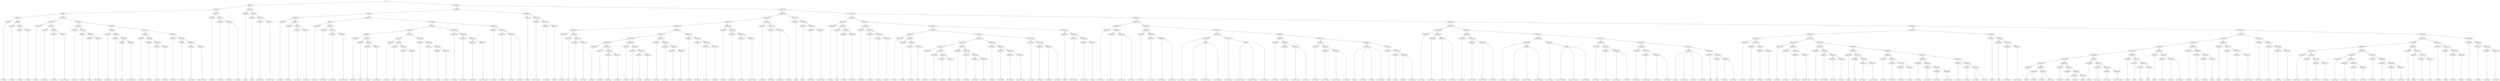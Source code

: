 digraph sample{
"S" -> "C85289_1";
"C85289_1" -> "C85289_2";
"C85289_2" -> "C85289_3";
"C85289_3" -> "C85289_4";
"C85289_4" -> "C85289_5";
"C85289_5" -> "[C  E  G]_1";
"C85289_4" -> "C85289_6";
"C85289_6" -> "C85289_7";
"C85289_7" -> "[C  E  G]_2";
"C85289_6" -> "C85289_8";
"C85289_8" -> "C85289_9";
"C85289_9" -> "[C  E  G]_3";
"C85289_8" -> "C85289_10";
"C85289_10" -> "[C  E  G]_4";
"C85289_3" -> "C85289_11";
"C85289_11" -> "C85289_12";
"C85289_12" -> "C85289_13";
"C85289_13" -> "[F  G  B]_1";
"C85289_12" -> "C85289_14";
"C85289_14" -> "C85289_15";
"C85289_15" -> "[F  G  A  B]_1";
"C85289_14" -> "C85289_16";
"C85289_16" -> "C85289_17";
"C85289_17" -> "[D  F  G  B]_1";
"C85289_16" -> "C85289_18";
"C85289_18" -> "[Cis  D  F  G  B]_1";
"C85289_11" -> "C85289_19";
"C85289_19" -> "C85289_20";
"C85289_20" -> "C85289_21";
"C85289_21" -> "[D  F  A]_1";
"C85289_20" -> "C85289_22";
"C85289_22" -> "C85289_23";
"C85289_23" -> "[C  E  A]_1";
"C85289_22" -> "C85289_24";
"C85289_24" -> "C85289_25";
"C85289_25" -> "[C  E]_1";
"C85289_24" -> "C85289_26";
"C85289_26" -> "[D  E  Gis  B]_1";
"C85289_19" -> "C85289_27";
"C85289_27" -> "C85289_28";
"C85289_28" -> "C85289_29";
"C85289_29" -> "[D  E  Gis]_1";
"C85289_28" -> "C85289_30";
"C85289_30" -> "C85289_31";
"C85289_31" -> "[C  A]_1";
"C85289_30" -> "C85289_32";
"C85289_32" -> "C85289_33";
"C85289_33" -> "[C  A]_2";
"C85289_32" -> "C85289_34";
"C85289_34" -> "[C  D  E  Gis  B]_1";
"C85289_27" -> "C85289_35";
"C85289_35" -> "C85289_36";
"C85289_36" -> "C85289_37";
"C85289_37" -> "[C  E  G]_5";
"C85289_36" -> "C85289_38";
"C85289_38" -> "C85289_39";
"C85289_39" -> "[C  E  G]_6";
"C85289_38" -> "C85289_40";
"C85289_40" -> "C85289_41";
"C85289_41" -> "[C  E  G]_7";
"C85289_40" -> "C85289_42";
"C85289_42" -> "[C  E  G]_8";
"C85289_35" -> "C85289_43";
"C85289_43" -> "C85289_44";
"C85289_44" -> "[F  G  B]_2";
"C85289_43" -> "C85289_45";
"C85289_45" -> "C85289_46";
"C85289_46" -> "[F  G  A  B]_2";
"C85289_45" -> "C85289_47";
"C85289_47" -> "C85289_48";
"C85289_48" -> "[D  F  G  B]_2";
"C85289_47" -> "C85289_49";
"C85289_49" -> "[Cis  D  F  G  B]_2";
"C85289_2" -> "C85289_50";
"C85289_50" -> "C85289_51";
"C85289_51" -> "[C  E  G]_9";
"C85289_50" -> "C85289_52";
"C85289_52" -> "C85289_53";
"C85289_53" -> "[C  F  Gis]_1";
"C85289_52" -> "C85289_54";
"C85289_54" -> "[C  G  Ais]_1";
"C85289_54" -> "[C  Fis  A]_1";
"C85289_1" -> "C85289_55";
"C85289_55" -> "C85289_56";
"C85289_56" -> "[rest]_1";
"C85289_55" -> "C85289_57";
"C85289_57" -> "C85289_58";
"C85289_58" -> "[C  E]_2";
"C85289_57" -> "C85289_59";
"C85289_59" -> "C85289_60";
"C85289_60" -> "[D  F  G  B]_3";
"C85289_59" -> "C85289_61";
"C85289_61" -> "[D  E  F  G  B]_1";
"S" -> "C85289_62";
"C85289_62" -> "C85289_63";
"C85289_63" -> "C85289_64";
"C85289_64" -> "C85289_65";
"C85289_65" -> "C85289_66";
"C85289_66" -> "[C  E  G]_10";
"C85289_65" -> "C85289_67";
"C85289_67" -> "C85289_68";
"C85289_68" -> "[C  E  G]_11";
"C85289_67" -> "C85289_69";
"C85289_69" -> "C85289_70";
"C85289_70" -> "[C  E  G]_12";
"C85289_69" -> "C85289_71";
"C85289_71" -> "[C  E  G]_13";
"C85289_64" -> "C85289_72";
"C85289_72" -> "C85289_73";
"C85289_73" -> "C85289_74";
"C85289_74" -> "[F  G  B]_3";
"C85289_73" -> "C85289_75";
"C85289_75" -> "C85289_76";
"C85289_76" -> "[F  G  A  B]_3";
"C85289_75" -> "C85289_77";
"C85289_77" -> "C85289_78";
"C85289_78" -> "[D  F  G  B]_4";
"C85289_77" -> "C85289_79";
"C85289_79" -> "[Cis  D  F  G  B]_3";
"C85289_72" -> "C85289_80";
"C85289_80" -> "C85289_81";
"C85289_81" -> "C85289_82";
"C85289_82" -> "C85289_83";
"C85289_83" -> "C85289_84";
"C85289_84" -> "[D  F  A]_2";
"C85289_83" -> "C85289_85";
"C85289_85" -> "C85289_86";
"C85289_86" -> "[C  E]_3";
"C85289_85" -> "C85289_87";
"C85289_87" -> "C85289_88";
"C85289_88" -> "[C  E  A]_2";
"C85289_87" -> "C85289_89";
"C85289_89" -> "[D  E  Gis  B]_2";
"C85289_82" -> "C85289_90";
"C85289_90" -> "C85289_91";
"C85289_91" -> "C85289_92";
"C85289_92" -> "[D  E  Gis]_2";
"C85289_91" -> "C85289_93";
"C85289_93" -> "C85289_94";
"C85289_94" -> "[C  A]_3";
"C85289_93" -> "C85289_95";
"C85289_95" -> "C85289_96";
"C85289_96" -> "[C  D  E  Gis  B]_2";
"C85289_95" -> "C85289_97";
"C85289_97" -> "[C  A]_4";
"C85289_90" -> "C85289_98";
"C85289_98" -> "C85289_99";
"C85289_99" -> "[C  E  G]_14";
"C85289_98" -> "C85289_100";
"C85289_100" -> "C85289_101";
"C85289_101" -> "[C  E  G]_15";
"C85289_100" -> "C85289_102";
"C85289_102" -> "C85289_103";
"C85289_103" -> "[C  E  G]_16";
"C85289_102" -> "C85289_104";
"C85289_104" -> "[C  E  G]_17";
"C85289_81" -> "C85289_105";
"C85289_105" -> "C85289_106";
"C85289_106" -> "[F  G  B]_4";
"C85289_105" -> "C85289_107";
"C85289_107" -> "C85289_108";
"C85289_108" -> "[F  G  A  B]_4";
"C85289_107" -> "C85289_109";
"C85289_109" -> "C85289_110";
"C85289_110" -> "[D  F  G  B]_5";
"C85289_109" -> "C85289_111";
"C85289_111" -> "[Cis  D  F  G  B]_4";
"C85289_80" -> "C85289_112";
"C85289_112" -> "C85289_113";
"C85289_113" -> "[C  E  G]_18";
"C85289_112" -> "C85289_114";
"C85289_114" -> "C85289_115";
"C85289_115" -> "[C  F  Gis]_2";
"C85289_114" -> "C85289_116";
"C85289_116" -> "[C  G  Ais]_2";
"C85289_116" -> "[C  Fis  A]_2";
"C85289_63" -> "C85289_117";
"C85289_117" -> "C85289_118";
"C85289_118" -> "[rest]_2";
"C85289_117" -> "C85289_119";
"C85289_119" -> "C85289_120";
"C85289_120" -> "[D  E  F  G  B]_2";
"C85289_119" -> "C85289_121";
"C85289_121" -> "C85289_122";
"C85289_122" -> "[D  F  G  B]_6";
"C85289_121" -> "C85289_123";
"C85289_123" -> "[C  E]_4";
"C85289_62" -> "C85289_124";
"C85289_124" -> "C85289_125";
"C85289_125" -> "C85289_126";
"C85289_126" -> "C85289_127";
"C85289_127" -> "C85289_128";
"C85289_128" -> "C85289_129";
"C85289_129" -> "C85289_130";
"C85289_130" -> "[D  G  B]_1";
"C85289_129" -> "C85289_131";
"C85289_131" -> "C85289_132";
"C85289_132" -> "[G]_1";
"C85289_131" -> "C85289_133";
"C85289_133" -> "C85289_134";
"C85289_134" -> "[C  G  B]_1";
"C85289_133" -> "C85289_135";
"C85289_135" -> "[D  E  Fis]_1";
"C85289_128" -> "C85289_136";
"C85289_136" -> "C85289_137";
"C85289_137" -> "C85289_138";
"C85289_138" -> "C85289_139";
"C85289_139" -> "C85289_140";
"C85289_140" -> "[D  G  B]_2";
"C85289_139" -> "C85289_141";
"C85289_141" -> "C85289_142";
"C85289_142" -> "[D  G  B]_3";
"C85289_141" -> "C85289_143";
"C85289_143" -> "C85289_144";
"C85289_144" -> "[C  Dis  G]_1";
"C85289_143" -> "C85289_145";
"C85289_145" -> "[C  Dis  G]_2";
"C85289_138" -> "C85289_146";
"C85289_146" -> "C85289_147";
"C85289_147" -> "[F  G  B]_5";
"C85289_146" -> "C85289_148";
"C85289_148" -> "C85289_149";
"C85289_149" -> "[G]_2";
"C85289_148" -> "C85289_150";
"C85289_150" -> "C85289_151";
"C85289_151" -> "[C  G  B]_2";
"C85289_150" -> "C85289_152";
"C85289_152" -> "[D  E  Fis]_2";
"C85289_137" -> "C85289_153";
"C85289_153" -> "C85289_154";
"C85289_154" -> "[C  Dis  G]_3";
"C85289_153" -> "C85289_155";
"C85289_155" -> "C85289_156";
"C85289_156" -> "[C  Dis  G]_4";
"C85289_155" -> "C85289_157";
"C85289_157" -> "C85289_158";
"C85289_158" -> "[G  B]_1";
"C85289_157" -> "C85289_159";
"C85289_159" -> "[D  G  B]_4";
"C85289_136" -> "C85289_160";
"C85289_160" -> "C85289_161";
"C85289_161" -> "[C  E  G]_19";
"C85289_160" -> "C85289_162";
"C85289_162" -> "C85289_163";
"C85289_163" -> "[C  E  G]_20";
"C85289_162" -> "C85289_164";
"C85289_164" -> "C85289_165";
"C85289_165" -> "[C  E  G]_21";
"C85289_164" -> "C85289_166";
"C85289_166" -> "[C  E  G]_22";
"C85289_127" -> "C85289_167";
"C85289_167" -> "C85289_168";
"C85289_168" -> "[F  G  B]_6";
"C85289_167" -> "C85289_169";
"C85289_169" -> "C85289_170";
"C85289_170" -> "[F  G  A  B]_5";
"C85289_169" -> "C85289_171";
"C85289_171" -> "C85289_172";
"C85289_172" -> "[D  F  G  B]_7";
"C85289_171" -> "C85289_173";
"C85289_173" -> "[Cis  D  F  G  B]_5";
"C85289_126" -> "C85289_174";
"C85289_174" -> "C85289_175";
"C85289_175" -> "[C  E  G]_23";
"C85289_174" -> "C85289_176";
"C85289_176" -> "C85289_177";
"C85289_177" -> "[C  F  Gis]_3";
"C85289_176" -> "C85289_178";
"C85289_178" -> "[C  G  Ais]_3";
"C85289_178" -> "[C  Fis  A]_3";
"C85289_125" -> "C85289_179";
"C85289_179" -> "C85289_180";
"C85289_180" -> "[rest]_3";
"C85289_179" -> "C85289_181";
"C85289_181" -> "C85289_182";
"C85289_182" -> "[C  E]_5";
"C85289_181" -> "C85289_183";
"C85289_183" -> "C85289_184";
"C85289_184" -> "[D  F  G  B]_8";
"C85289_183" -> "C85289_185";
"C85289_185" -> "[D  E  F  G  B]_3";
"C85289_124" -> "C85289_186";
"C85289_186" -> "C85289_187";
"C85289_187" -> "C85289_188";
"C85289_188" -> "C85289_189";
"C85289_189" -> "[D  G  B]_5";
"C85289_188" -> "C85289_190";
"C85289_190" -> "C85289_191";
"C85289_191" -> "[G]_3";
"C85289_190" -> "C85289_192";
"C85289_192" -> "C85289_193";
"C85289_193" -> "[C  G  B]_3";
"C85289_192" -> "C85289_194";
"C85289_194" -> "[D  E  Fis]_3";
"C85289_187" -> "C85289_195";
"C85289_195" -> "C85289_196";
"C85289_196" -> "C85289_197";
"C85289_197" -> "[C  Dis  G]_5";
"C85289_196" -> "C85289_198";
"C85289_198" -> "C85289_199";
"C85289_199" -> "[C  Dis  G]_6";
"C85289_198" -> "C85289_200";
"C85289_200" -> "C85289_201";
"C85289_201" -> "[D  G  B]_6";
"C85289_200" -> "C85289_202";
"C85289_202" -> "[D  G  B]_7";
"C85289_195" -> "C85289_203";
"C85289_203" -> "C85289_204";
"C85289_204" -> "C85289_205";
"C85289_205" -> "C85289_206";
"C85289_206" -> "[F  G  B]_7";
"C85289_205" -> "C85289_207";
"C85289_207" -> "C85289_208";
"C85289_208" -> "[C  G  B]_4";
"C85289_207" -> "C85289_209";
"C85289_209" -> "C85289_210";
"C85289_210" -> "[D  E  Fis]_4";
"C85289_209" -> "C85289_211";
"C85289_211" -> "[G]_4";
"C85289_204" -> "C85289_212";
"C85289_212" -> "C85289_213";
"C85289_213" -> "C85289_214";
"C85289_214" -> "C85289_215";
"C85289_215" -> "C85289_216";
"C85289_216" -> "[C  Dis  G]_7";
"C85289_215" -> "C85289_217";
"C85289_217" -> "C85289_218";
"C85289_218" -> "[C  Dis  G]_8";
"C85289_217" -> "C85289_219";
"C85289_219" -> "C85289_220";
"C85289_220" -> "[D  G  B]_8";
"C85289_219" -> "C85289_221";
"C85289_221" -> "[G  B]_2";
"C85289_214" -> "C85289_222";
"C85289_222" -> "C85289_223";
"C85289_223" -> "[C  E  G]_24";
"C85289_222" -> "C85289_224";
"C85289_224" -> "C85289_225";
"C85289_225" -> "[C  E  G]_25";
"C85289_224" -> "C85289_226";
"C85289_226" -> "C85289_227";
"C85289_227" -> "[C  E  G]_26";
"C85289_226" -> "C85289_228";
"C85289_228" -> "[C  E  G]_27";
"C85289_213" -> "C85289_229";
"C85289_229" -> "C85289_230";
"C85289_230" -> "[F  G  B]_8";
"C85289_229" -> "C85289_231";
"C85289_231" -> "C85289_232";
"C85289_232" -> "[F  G  A  B]_6";
"C85289_231" -> "C85289_233";
"C85289_233" -> "C85289_234";
"C85289_234" -> "[D  F  G  B]_9";
"C85289_233" -> "C85289_235";
"C85289_235" -> "[Cis  D  F  G  B]_6";
"C85289_212" -> "C85289_236";
"C85289_236" -> "C85289_237";
"C85289_237" -> "[C  E  G]_28";
"C85289_236" -> "C85289_238";
"C85289_238" -> "C85289_239";
"C85289_239" -> "[C  F  Gis]_4";
"C85289_238" -> "C85289_240";
"C85289_240" -> "[C  G  Ais]_4";
"C85289_240" -> "[C  Fis  A]_4";
"C85289_203" -> "C85289_241";
"C85289_241" -> "C85289_242";
"C85289_242" -> "[rest]_4";
"C85289_241" -> "C85289_243";
"C85289_243" -> "C85289_244";
"C85289_244" -> "[D  E  F  G  B]_4";
"C85289_243" -> "C85289_245";
"C85289_245" -> "C85289_246";
"C85289_246" -> "[D  F  G  B]_10";
"C85289_245" -> "C85289_247";
"C85289_247" -> "[C  E]_6";
"C85289_186" -> "C85289_248";
"C85289_248" -> "C85289_249";
"C85289_249" -> "C85289_250";
"C85289_250" -> "C85289_251";
"C85289_251" -> "[C  F  G  A]_1";
"C85289_250" -> "C85289_252";
"C85289_252" -> "C85289_253";
"C85289_253" -> "[C  D  F  A  B]_1";
"C85289_252" -> "C85289_254";
"C85289_254" -> "[C  D  E  F  A]_1";
"C85289_254" -> "[C  D  F  A]_1";
"C85289_249" -> "C85289_255";
"C85289_255" -> "C85289_256";
"C85289_256" -> "C85289_257";
"C85289_257" -> "[C  F  G  A]_2";
"C85289_256" -> "C85289_258";
"C85289_258" -> "C85289_259";
"C85289_259" -> "[C  D  F  A  B]_2";
"C85289_258" -> "C85289_260";
"C85289_260" -> "[C  D  E  F  A]_2";
"C85289_260" -> "[C  D  F  A]_2";
"C85289_255" -> "C85289_261";
"C85289_261" -> "C85289_262";
"C85289_262" -> "C85289_263";
"C85289_263" -> "[C  E  G  Ais]_1";
"C85289_263" -> "C8868_1";
"C8868_1" -> "[C  Cis  D  E  Ais]_1";
"C8868_1" -> "[C  Dis  E  F  Ais]_1";
"C8868_1" -> "[C  E  Fis  Ais]_1";
"C85289_262" -> "C85289_264";
"C85289_264" -> "[C  E  G  Ais]_2";
"C85289_264" -> "C8868_2";
"C8868_2" -> "[C  Cis  D  E  Ais]_2";
"C8868_2" -> "[C  Dis  E  F  Ais]_2";
"C8868_2" -> "[C  E  Fis  Ais]_2";
"C85289_261" -> "C85289_265";
"C85289_265" -> "C85289_266";
"C85289_266" -> "C85289_267";
"C85289_267" -> "[C  F  G  A]_3";
"C85289_266" -> "C85289_268";
"C85289_268" -> "C85289_269";
"C85289_269" -> "[C  D  F  A  B]_3";
"C85289_268" -> "C85289_270";
"C85289_270" -> "[C  D  E  F  A]_3";
"C85289_270" -> "[C  D  F  A]_3";
"C85289_265" -> "C85289_271";
"C85289_271" -> "C85289_272";
"C85289_272" -> "C85289_273";
"C85289_273" -> "[C  F  G  A]_4";
"C85289_272" -> "C85289_274";
"C85289_274" -> "C85289_275";
"C85289_275" -> "[C  D  F  A  B]_4";
"C85289_274" -> "C85289_276";
"C85289_276" -> "[C  D  E  F  A]_4";
"C85289_276" -> "[C  D  F  A]_4";
"C85289_271" -> "C85289_277";
"C85289_277" -> "C85289_278";
"C85289_278" -> "[C  Ais]_1";
"C85289_278" -> "[C  F  G  A]_5";
"C85289_278" -> "[C  D  E]_1";
"C85289_278" -> "[C  G  A  Ais]_1";
"C85289_277" -> "C85289_279";
"C85289_279" -> "C85289_280";
"C85289_280" -> "[rest]_5";
"C85289_279" -> "C85289_281";
"C85289_281" -> "C85289_282";
"C85289_282" -> "[F  A]_1";
"C85289_281" -> "C85289_283";
"C85289_283" -> "[F  A  Ais]_1";
"C85289_283" -> "[C  D  E  A]_1";
"C85289_248" -> "C85289_284";
"C85289_284" -> "C85289_285";
"C85289_285" -> "C85289_286";
"C85289_286" -> "C85289_287";
"C85289_287" -> "[C  F  G  A]_6";
"C85289_286" -> "C85289_288";
"C85289_288" -> "C85289_289";
"C85289_289" -> "[C  D  F  A  B]_5";
"C85289_288" -> "C85289_290";
"C85289_290" -> "[C  D  E  F  A]_5";
"C85289_290" -> "[C  D  F  A]_5";
"C85289_285" -> "C85289_291";
"C85289_291" -> "C85289_292";
"C85289_292" -> "C85289_293";
"C85289_293" -> "[C  F  G  A]_7";
"C85289_292" -> "C85289_294";
"C85289_294" -> "C85289_295";
"C85289_295" -> "[C  D  F  A  B]_6";
"C85289_294" -> "C85289_296";
"C85289_296" -> "[C  D  E  F  A]_6";
"C85289_296" -> "[C  D  F  A]_6";
"C85289_291" -> "C85289_297";
"C85289_297" -> "C85289_298";
"C85289_298" -> "C85289_299";
"C85289_299" -> "[C  E  G  Ais]_3";
"C85289_299" -> "C8868_3";
"C8868_3" -> "[C  Cis  D  E  Ais]_3";
"C8868_3" -> "[C  Dis  E  F  Ais]_3";
"C8868_3" -> "[C  E  Fis  Ais]_3";
"C85289_298" -> "C85289_300";
"C85289_300" -> "[C  E  G  Ais]_4";
"C85289_300" -> "C8868_4";
"C8868_4" -> "[C  Cis  D  E  Ais]_4";
"C8868_4" -> "[C  Dis  E  F  Ais]_4";
"C8868_4" -> "[C  E  Fis  Ais]_4";
"C85289_297" -> "C85289_301";
"C85289_301" -> "C85289_302";
"C85289_302" -> "C85289_303";
"C85289_303" -> "[C  F  G  A]_8";
"C85289_302" -> "C85289_304";
"C85289_304" -> "C85289_305";
"C85289_305" -> "[C  D  F  A  B]_7";
"C85289_304" -> "C85289_306";
"C85289_306" -> "[C  D  E  F  A]_7";
"C85289_306" -> "[C  D  F  A]_7";
"C85289_301" -> "C85289_307";
"C85289_307" -> "C85289_308";
"C85289_308" -> "C85289_309";
"C85289_309" -> "[C  F  G  A]_9";
"C85289_308" -> "C85289_310";
"C85289_310" -> "C85289_311";
"C85289_311" -> "[C  D  F  A  B]_8";
"C85289_310" -> "C85289_312";
"C85289_312" -> "[C  D  E  F  A]_8";
"C85289_312" -> "[C  D  F  A]_8";
"C85289_307" -> "C85289_313";
"C85289_313" -> "C85289_314";
"C85289_314" -> "[C  Ais]_2";
"C85289_314" -> "[C  F  G  A]_10";
"C85289_314" -> "[C  D  E]_2";
"C85289_314" -> "[C  G  A  Ais]_2";
"C85289_313" -> "C85289_315";
"C85289_315" -> "C85289_316";
"C85289_316" -> "[rest]_6";
"C85289_315" -> "C85289_317";
"C85289_317" -> "C85289_318";
"C85289_318" -> "[F  A]_2";
"C85289_317" -> "C85289_319";
"C85289_319" -> "[F  A  Ais]_2";
"C85289_319" -> "[C  D  E  A]_2";
"C85289_284" -> "C85289_320";
"C85289_320" -> "C85289_321";
"C85289_321" -> "C85289_322";
"C85289_322" -> "C85289_323";
"C85289_323" -> "C85289_324";
"C85289_324" -> "[C  E  G]_29";
"C85289_323" -> "C85289_325";
"C85289_325" -> "C85289_326";
"C85289_326" -> "[C  E  G]_30";
"C85289_325" -> "C85289_327";
"C85289_327" -> "C85289_328";
"C85289_328" -> "[C  E  G]_31";
"C85289_327" -> "C85289_329";
"C85289_329" -> "[C  E  G]_32";
"C85289_322" -> "C85289_330";
"C85289_330" -> "C85289_331";
"C85289_331" -> "C85289_332";
"C85289_332" -> "[F  G  B]_9";
"C85289_331" -> "C85289_333";
"C85289_333" -> "C85289_334";
"C85289_334" -> "[F  G  A  B]_7";
"C85289_333" -> "C85289_335";
"C85289_335" -> "C85289_336";
"C85289_336" -> "[D  F  G  B]_11";
"C85289_335" -> "C85289_337";
"C85289_337" -> "[Cis  D  F  G  B]_7";
"C85289_330" -> "C85289_338";
"C85289_338" -> "C85289_339";
"C85289_339" -> "C85289_340";
"C85289_340" -> "[C  E]_7";
"C85289_339" -> "C85289_341";
"C85289_341" -> "C85289_342";
"C85289_342" -> "[D  E  Gis  B]_3";
"C85289_341" -> "C85289_343";
"C85289_343" -> "C85289_344";
"C85289_344" -> "[D  F  A]_3";
"C85289_343" -> "C85289_345";
"C85289_345" -> "[C  E  A]_3";
"C85289_338" -> "C85289_346";
"C85289_346" -> "C85289_347";
"C85289_347" -> "C85289_348";
"C85289_348" -> "[C  A]_5";
"C85289_347" -> "C85289_349";
"C85289_349" -> "C85289_350";
"C85289_350" -> "[C  A]_6";
"C85289_349" -> "C85289_351";
"C85289_351" -> "C85289_352";
"C85289_352" -> "[D  E  Gis]_3";
"C85289_351" -> "C85289_353";
"C85289_353" -> "[C  D  E  Gis  B]_3";
"C85289_346" -> "C85289_354";
"C85289_354" -> "C85289_355";
"C85289_355" -> "C85289_356";
"C85289_356" -> "[C  E  G]_33";
"C85289_355" -> "C85289_357";
"C85289_357" -> "C85289_358";
"C85289_358" -> "[C  E  G]_34";
"C85289_357" -> "C85289_359";
"C85289_359" -> "C85289_360";
"C85289_360" -> "[C  E  G]_35";
"C85289_359" -> "C85289_361";
"C85289_361" -> "[C  E  G]_36";
"C85289_354" -> "C85289_362";
"C85289_362" -> "C85289_363";
"C85289_363" -> "C85289_364";
"C85289_364" -> "[F  G  B]_10";
"C85289_363" -> "C85289_365";
"C85289_365" -> "C85289_366";
"C85289_366" -> "[F  G  A  B]_8";
"C85289_365" -> "C85289_367";
"C85289_367" -> "C85289_368";
"C85289_368" -> "[D  F  G  B]_12";
"C85289_367" -> "C85289_369";
"C85289_369" -> "[Cis  D  F  G  B]_8";
"C85289_362" -> "C85289_370";
"C85289_370" -> "C85289_371";
"C85289_371" -> "[C  E  G]_37";
"C85289_370" -> "C85289_372";
"C85289_372" -> "C85289_373";
"C85289_373" -> "[C  F  Gis]_5";
"C85289_372" -> "C85289_374";
"C85289_374" -> "[C  G  Ais]_5";
"C85289_374" -> "[C  Fis  A]_5";
"C85289_321" -> "C85289_375";
"C85289_375" -> "C85289_376";
"C85289_376" -> "[rest]_7";
"C85289_375" -> "C85289_377";
"C85289_377" -> "C85289_378";
"C85289_378" -> "[C  E]_8";
"C85289_377" -> "C85289_379";
"C85289_379" -> "C85289_380";
"C85289_380" -> "[D  F  G  B]_13";
"C85289_379" -> "C85289_381";
"C85289_381" -> "[D  E  F  G  B]_5";
"C85289_320" -> "C85289_382";
"C85289_382" -> "C85289_383";
"C85289_383" -> "C85289_384";
"C85289_384" -> "C85289_385";
"C85289_385" -> "C85289_386";
"C85289_386" -> "C85289_387";
"C85289_387" -> "C85289_388";
"C85289_388" -> "C85289_389";
"C85289_389" -> "C85289_390";
"C85289_390" -> "C85289_391";
"C85289_391" -> "[G  B]_3";
"C85289_390" -> "C85289_392";
"C85289_392" -> "C85289_393";
"C85289_393" -> "[D  G  B]_9";
"C85289_392" -> "C85289_394";
"C85289_394" -> "[C  G  A]_1";
"C85289_394" -> "[Cis  G  Ais]_1";
"C85289_389" -> "C85289_395";
"C85289_395" -> "C85289_396";
"C85289_396" -> "[C  E  G]_38";
"C85289_395" -> "C85289_397";
"C85289_397" -> "C85289_398";
"C85289_398" -> "[C  E]_9";
"C85289_397" -> "C85289_399";
"C85289_399" -> "C85289_400";
"C85289_400" -> "[C  E  G]_39";
"C85289_399" -> "C85289_401";
"C85289_401" -> "[E  G]_1";
"C85289_388" -> "C85289_402";
"C85289_402" -> "C85289_403";
"C85289_403" -> "[G  B]_4";
"C85289_402" -> "C85289_404";
"C85289_404" -> "C85289_405";
"C85289_405" -> "[E  F  G  B]_1";
"C85289_404" -> "C85289_406";
"C85289_406" -> "C85289_407";
"C85289_407" -> "[D  F  G  B]_14";
"C85289_406" -> "C85289_408";
"C85289_408" -> "[Cis  D  F  G  B]_9";
"C85289_387" -> "C85289_409";
"C85289_409" -> "C85289_410";
"C85289_410" -> "[C  E]_10";
"C85289_409" -> "C85289_411";
"C85289_411" -> "C85289_412";
"C85289_412" -> "[E  B]_1";
"C85289_411" -> "C85289_413";
"C85289_413" -> "C85289_414";
"C85289_414" -> "[A  B]_1";
"C85289_413" -> "C85289_415";
"C85289_415" -> "[C  D]_1";
"C85289_386" -> "C85289_416";
"C85289_416" -> "C85289_417";
"C85289_417" -> "[G  B]_5";
"C85289_416" -> "C85289_418";
"C85289_418" -> "C85289_419";
"C85289_419" -> "[D  G  B]_10";
"C85289_418" -> "C85289_420";
"C85289_420" -> "[C  G  A]_2";
"C85289_420" -> "[Cis  G  Ais]_2";
"C85289_385" -> "C85289_421";
"C85289_421" -> "C85289_422";
"C85289_422" -> "[C  E  G]_40";
"C85289_421" -> "C85289_423";
"C85289_423" -> "C85289_424";
"C85289_424" -> "[C  E]_11";
"C85289_423" -> "C85289_425";
"C85289_425" -> "C85289_426";
"C85289_426" -> "[C  E  G]_41";
"C85289_425" -> "C85289_427";
"C85289_427" -> "[E  G]_2";
"C85289_384" -> "C85289_428";
"C85289_428" -> "C85289_429";
"C85289_429" -> "[G  B]_6";
"C85289_428" -> "C85289_430";
"C85289_430" -> "C85289_431";
"C85289_431" -> "[E  F  G  B]_2";
"C85289_430" -> "C85289_432";
"C85289_432" -> "C85289_433";
"C85289_433" -> "[D  F  G  B]_15";
"C85289_432" -> "C85289_434";
"C85289_434" -> "[Cis  D  F  G  B]_10";
"C85289_383" -> "C85289_435";
"C85289_435" -> "C85289_436";
"C85289_436" -> "[D  E  F  G]_1";
"C85289_435" -> "C85289_437";
"C85289_437" -> "C85289_438";
"C85289_438" -> "[C  G  A  B]_1";
"C85289_437" -> "C85289_439";
"C85289_439" -> "C85289_440";
"C85289_440" -> "[C  D  E  F]_1";
"C85289_439" -> "C85289_441";
"C85289_441" -> "[C  G  A  B]_2";
"C85289_382" -> "C85289_442";
"C85289_442" -> "C85289_443";
"C85289_443" -> "C85289_444";
"C85289_444" -> "C85289_445";
"C85289_445" -> "C85289_446";
"C85289_446" -> "C85289_447";
"C85289_447" -> "[D  E  F  G]_2";
"C85289_446" -> "C85289_448";
"C85289_448" -> "C85289_449";
"C85289_449" -> "[C  G  A  B]_3";
"C85289_448" -> "C85289_450";
"C85289_450" -> "C85289_451";
"C85289_451" -> "[C  D  E  F]_2";
"C85289_450" -> "C85289_452";
"C85289_452" -> "[C  G  A  B]_4";
"C85289_445" -> "C85289_453";
"C85289_453" -> "C85289_454";
"C85289_454" -> "C85289_455";
"C85289_455" -> "[D  E  F  G]_3";
"C85289_454" -> "C85289_456";
"C85289_456" -> "C85289_457";
"C85289_457" -> "[C  G  A  B]_5";
"C85289_456" -> "C85289_458";
"C85289_458" -> "C85289_459";
"C85289_459" -> "[C  D  A  B]_1";
"C85289_458" -> "C85289_460";
"C85289_460" -> "[C  E  F  G]_1";
"C85289_453" -> "C85289_461";
"C85289_461" -> "C85289_462";
"C85289_462" -> "[D  E  F  G]_4";
"C85289_461" -> "C85289_463";
"C85289_463" -> "C85289_464";
"C85289_464" -> "[C  G  A  B]_6";
"C85289_463" -> "C85289_465";
"C85289_465" -> "C85289_466";
"C85289_466" -> "[C  D  A  B]_2";
"C85289_465" -> "C85289_467";
"C85289_467" -> "[C  E  F  G]_2";
"C85289_444" -> "C85289_468";
"C85289_468" -> "C85289_469";
"C85289_469" -> "[C]_1";
"C85289_468" -> "C85289_470";
"C85289_470" -> "C85289_471";
"C85289_471" -> "[rest]_8";
"C85289_470" -> "C85289_472";
"C85289_472" -> "C85289_473";
"C85289_473" -> "[C  F  Gis]_6";
"C85289_472" -> "C85289_474";
"C85289_474" -> "[C  F  A]_1";
"C85289_443" -> "C85289_475";
"C85289_475" -> "C85289_476";
"C85289_476" -> "[C  E  G]_42";
"C85289_475" -> "C85289_477";
"C85289_477" -> "C85289_478";
"C85289_478" -> "[rest]_9";
"C85289_477" -> "C85289_479";
"C85289_479" -> "C85289_480";
"C85289_480" -> "[C  E  G]_43";
"C85289_479" -> "C85289_481";
"C85289_481" -> "[rest]_10";
"C85289_442" -> "C85289_482";
"C85289_482" -> "C85289_483";
"C85289_483" -> "[C  E  G]_44";
"C85289_482" -> "C85289_484";
"C85289_484" -> "C85289_485";
"C85289_485" -> "[C  E  G]_45";
"C85289_484" -> "C85289_486";
"C85289_486" -> "C85289_487";
"C85289_487" -> "[C  E  G]_46";
"C85289_486" -> "C85289_488";
"C85289_488" -> "[C  E  G]_47";

{rank = min; "S";}
{rank = same; "C85289_1"; "C85289_62";}
{rank = same; "C85289_2"; "C85289_55"; "C85289_63"; "C85289_124";}
{rank = same; "C85289_3"; "C85289_50"; "C85289_56"; "C85289_57"; "C85289_64"; "C85289_117"; "C85289_125"; "C85289_186";}
{rank = same; "C85289_4"; "C85289_11"; "C85289_51"; "C85289_52"; "C85289_58"; "C85289_59"; "C85289_65"; "C85289_72"; "C85289_118"; "C85289_119"; "C85289_126"; "C85289_179"; "C85289_187"; "C85289_248";}
{rank = same; "C85289_5"; "C85289_6"; "C85289_12"; "C85289_19"; "C85289_53"; "C85289_54"; "C85289_60"; "C85289_61"; "C85289_66"; "C85289_67"; "C85289_73"; "C85289_80"; "C85289_120"; "C85289_121"; "C85289_127"; "C85289_174"; "C85289_180"; "C85289_181"; "C85289_188"; "C85289_195"; "C85289_249"; "C85289_284";}
{rank = same; "C85289_7"; "C85289_8"; "C85289_13"; "C85289_14"; "C85289_20"; "C85289_27"; "C85289_68"; "C85289_69"; "C85289_74"; "C85289_75"; "C85289_81"; "C85289_112"; "C85289_122"; "C85289_123"; "C85289_128"; "C85289_167"; "C85289_175"; "C85289_176"; "C85289_182"; "C85289_183"; "C85289_189"; "C85289_190"; "C85289_196"; "C85289_203"; "C85289_250"; "C85289_255"; "C85289_285"; "C85289_320";}
{rank = same; "C85289_9"; "C85289_10"; "C85289_15"; "C85289_16"; "C85289_21"; "C85289_22"; "C85289_28"; "C85289_35"; "C85289_70"; "C85289_71"; "C85289_76"; "C85289_77"; "C85289_82"; "C85289_105"; "C85289_113"; "C85289_114"; "C85289_129"; "C85289_136"; "C85289_168"; "C85289_169"; "C85289_177"; "C85289_178"; "C85289_184"; "C85289_185"; "C85289_191"; "C85289_192"; "C85289_197"; "C85289_198"; "C85289_204"; "C85289_241"; "C85289_251"; "C85289_252"; "C85289_256"; "C85289_261"; "C85289_286"; "C85289_291"; "C85289_321"; "C85289_382";}
{rank = same; "C85289_17"; "C85289_18"; "C85289_23"; "C85289_24"; "C85289_29"; "C85289_30"; "C85289_36"; "C85289_43"; "C85289_78"; "C85289_79"; "C85289_83"; "C85289_90"; "C85289_106"; "C85289_107"; "C85289_115"; "C85289_116"; "C85289_130"; "C85289_131"; "C85289_137"; "C85289_160"; "C85289_170"; "C85289_171"; "C85289_193"; "C85289_194"; "C85289_199"; "C85289_200"; "C85289_205"; "C85289_212"; "C85289_242"; "C85289_243"; "C85289_253"; "C85289_254"; "C85289_257"; "C85289_258"; "C85289_262"; "C85289_265"; "C85289_287"; "C85289_288"; "C85289_292"; "C85289_297"; "C85289_322"; "C85289_375"; "C85289_383"; "C85289_442";}
{rank = same; "C85289_25"; "C85289_26"; "C85289_31"; "C85289_32"; "C85289_37"; "C85289_38"; "C85289_44"; "C85289_45"; "C85289_84"; "C85289_85"; "C85289_91"; "C85289_98"; "C85289_108"; "C85289_109"; "C85289_132"; "C85289_133"; "C85289_138"; "C85289_153"; "C85289_161"; "C85289_162"; "C85289_172"; "C85289_173"; "C85289_201"; "C85289_202"; "C85289_206"; "C85289_207"; "C85289_213"; "C85289_236"; "C85289_244"; "C85289_245"; "C85289_259"; "C85289_260"; "C85289_263"; "C85289_264"; "C85289_266"; "C85289_271"; "C85289_289"; "C85289_290"; "C85289_293"; "C85289_294"; "C85289_298"; "C85289_301"; "C85289_323"; "C85289_330"; "C85289_376"; "C85289_377"; "C85289_384"; "C85289_435"; "C85289_443"; "C85289_482";}
{rank = same; "C85289_33"; "C85289_34"; "C85289_39"; "C85289_40"; "C85289_46"; "C85289_47"; "C85289_86"; "C85289_87"; "C85289_92"; "C85289_93"; "C85289_99"; "C85289_100"; "C85289_110"; "C85289_111"; "C85289_134"; "C85289_135"; "C85289_139"; "C85289_146"; "C85289_154"; "C85289_155"; "C85289_163"; "C85289_164"; "C85289_208"; "C85289_209"; "C85289_214"; "C85289_229"; "C85289_237"; "C85289_238"; "C85289_246"; "C85289_247"; "C8868_1"; "C8868_2"; "C85289_267"; "C85289_268"; "C85289_272"; "C85289_277"; "C85289_295"; "C85289_296"; "C85289_299"; "C85289_300"; "C85289_302"; "C85289_307"; "C85289_324"; "C85289_325"; "C85289_331"; "C85289_338"; "C85289_378"; "C85289_379"; "C85289_385"; "C85289_428"; "C85289_436"; "C85289_437"; "C85289_444"; "C85289_475"; "C85289_483"; "C85289_484";}
{rank = same; "C85289_41"; "C85289_42"; "C85289_48"; "C85289_49"; "C85289_88"; "C85289_89"; "C85289_94"; "C85289_95"; "C85289_101"; "C85289_102"; "C85289_140"; "C85289_141"; "C85289_147"; "C85289_148"; "C85289_156"; "C85289_157"; "C85289_165"; "C85289_166"; "C85289_210"; "C85289_211"; "C85289_215"; "C85289_222"; "C85289_230"; "C85289_231"; "C85289_239"; "C85289_240"; "C85289_269"; "C85289_270"; "C85289_273"; "C85289_274"; "C85289_278"; "C85289_279"; "C8868_3"; "C8868_4"; "C85289_303"; "C85289_304"; "C85289_308"; "C85289_313"; "C85289_326"; "C85289_327"; "C85289_332"; "C85289_333"; "C85289_339"; "C85289_346"; "C85289_380"; "C85289_381"; "C85289_386"; "C85289_421"; "C85289_429"; "C85289_430"; "C85289_438"; "C85289_439"; "C85289_445"; "C85289_468"; "C85289_476"; "C85289_477"; "C85289_485"; "C85289_486";}
{rank = same; "C85289_96"; "C85289_97"; "C85289_103"; "C85289_104"; "C85289_142"; "C85289_143"; "C85289_149"; "C85289_150"; "C85289_158"; "C85289_159"; "C85289_216"; "C85289_217"; "C85289_223"; "C85289_224"; "C85289_232"; "C85289_233"; "C85289_275"; "C85289_276"; "C85289_280"; "C85289_281"; "C85289_305"; "C85289_306"; "C85289_309"; "C85289_310"; "C85289_314"; "C85289_315"; "C85289_328"; "C85289_329"; "C85289_334"; "C85289_335"; "C85289_340"; "C85289_341"; "C85289_347"; "C85289_354"; "C85289_387"; "C85289_416"; "C85289_422"; "C85289_423"; "C85289_431"; "C85289_432"; "C85289_440"; "C85289_441"; "C85289_446"; "C85289_453"; "C85289_469"; "C85289_470"; "C85289_478"; "C85289_479"; "C85289_487"; "C85289_488";}
{rank = same; "C85289_144"; "C85289_145"; "C85289_151"; "C85289_152"; "C85289_218"; "C85289_219"; "C85289_225"; "C85289_226"; "C85289_234"; "C85289_235"; "C85289_282"; "C85289_283"; "C85289_311"; "C85289_312"; "C85289_316"; "C85289_317"; "C85289_336"; "C85289_337"; "C85289_342"; "C85289_343"; "C85289_348"; "C85289_349"; "C85289_355"; "C85289_362"; "C85289_388"; "C85289_409"; "C85289_417"; "C85289_418"; "C85289_424"; "C85289_425"; "C85289_433"; "C85289_434"; "C85289_447"; "C85289_448"; "C85289_454"; "C85289_461"; "C85289_471"; "C85289_472"; "C85289_480"; "C85289_481";}
{rank = same; "C85289_220"; "C85289_221"; "C85289_227"; "C85289_228"; "C85289_318"; "C85289_319"; "C85289_344"; "C85289_345"; "C85289_350"; "C85289_351"; "C85289_356"; "C85289_357"; "C85289_363"; "C85289_370"; "C85289_389"; "C85289_402"; "C85289_410"; "C85289_411"; "C85289_419"; "C85289_420"; "C85289_426"; "C85289_427"; "C85289_449"; "C85289_450"; "C85289_455"; "C85289_456"; "C85289_462"; "C85289_463"; "C85289_473"; "C85289_474";}
{rank = same; "C85289_352"; "C85289_353"; "C85289_358"; "C85289_359"; "C85289_364"; "C85289_365"; "C85289_371"; "C85289_372"; "C85289_390"; "C85289_395"; "C85289_403"; "C85289_404"; "C85289_412"; "C85289_413"; "C85289_451"; "C85289_452"; "C85289_457"; "C85289_458"; "C85289_464"; "C85289_465";}
{rank = same; "C85289_360"; "C85289_361"; "C85289_366"; "C85289_367"; "C85289_373"; "C85289_374"; "C85289_391"; "C85289_392"; "C85289_396"; "C85289_397"; "C85289_405"; "C85289_406"; "C85289_414"; "C85289_415"; "C85289_459"; "C85289_460"; "C85289_466"; "C85289_467";}
{rank = same; "C85289_368"; "C85289_369"; "C85289_393"; "C85289_394"; "C85289_398"; "C85289_399"; "C85289_407"; "C85289_408";}
{rank = same; "C85289_400"; "C85289_401";}
{rank = same; "[A  B]_1"; "[C  A]_1"; "[C  A]_2"; "[C  A]_3"; "[C  A]_4"; "[C  A]_5"; "[C  A]_6"; "[C  Ais]_1"; "[C  Ais]_2"; "[C  Cis  D  E  Ais]_1"; "[C  Cis  D  E  Ais]_2"; "[C  Cis  D  E  Ais]_3"; "[C  Cis  D  E  Ais]_4"; "[C  D  A  B]_1"; "[C  D  A  B]_2"; "[C  D  E  A]_1"; "[C  D  E  A]_2"; "[C  D  E  F  A]_1"; "[C  D  E  F  A]_2"; "[C  D  E  F  A]_3"; "[C  D  E  F  A]_4"; "[C  D  E  F  A]_5"; "[C  D  E  F  A]_6"; "[C  D  E  F  A]_7"; "[C  D  E  F  A]_8"; "[C  D  E  F]_1"; "[C  D  E  F]_2"; "[C  D  E  Gis  B]_1"; "[C  D  E  Gis  B]_2"; "[C  D  E  Gis  B]_3"; "[C  D  E]_1"; "[C  D  E]_2"; "[C  D  F  A  B]_1"; "[C  D  F  A  B]_2"; "[C  D  F  A  B]_3"; "[C  D  F  A  B]_4"; "[C  D  F  A  B]_5"; "[C  D  F  A  B]_6"; "[C  D  F  A  B]_7"; "[C  D  F  A  B]_8"; "[C  D  F  A]_1"; "[C  D  F  A]_2"; "[C  D  F  A]_3"; "[C  D  F  A]_4"; "[C  D  F  A]_5"; "[C  D  F  A]_6"; "[C  D  F  A]_7"; "[C  D  F  A]_8"; "[C  D]_1"; "[C  Dis  E  F  Ais]_1"; "[C  Dis  E  F  Ais]_2"; "[C  Dis  E  F  Ais]_3"; "[C  Dis  E  F  Ais]_4"; "[C  Dis  G]_1"; "[C  Dis  G]_2"; "[C  Dis  G]_3"; "[C  Dis  G]_4"; "[C  Dis  G]_5"; "[C  Dis  G]_6"; "[C  Dis  G]_7"; "[C  Dis  G]_8"; "[C  E  A]_1"; "[C  E  A]_2"; "[C  E  A]_3"; "[C  E  F  G]_1"; "[C  E  F  G]_2"; "[C  E  Fis  Ais]_1"; "[C  E  Fis  Ais]_2"; "[C  E  Fis  Ais]_3"; "[C  E  Fis  Ais]_4"; "[C  E  G  Ais]_1"; "[C  E  G  Ais]_2"; "[C  E  G  Ais]_3"; "[C  E  G  Ais]_4"; "[C  E  G]_1"; "[C  E  G]_2"; "[C  E  G]_3"; "[C  E  G]_4"; "[C  E  G]_5"; "[C  E  G]_6"; "[C  E  G]_7"; "[C  E  G]_8"; "[C  E  G]_9"; "[C  E  G]_10"; "[C  E  G]_11"; "[C  E  G]_12"; "[C  E  G]_13"; "[C  E  G]_14"; "[C  E  G]_15"; "[C  E  G]_16"; "[C  E  G]_17"; "[C  E  G]_18"; "[C  E  G]_19"; "[C  E  G]_20"; "[C  E  G]_21"; "[C  E  G]_22"; "[C  E  G]_23"; "[C  E  G]_24"; "[C  E  G]_25"; "[C  E  G]_26"; "[C  E  G]_27"; "[C  E  G]_28"; "[C  E  G]_29"; "[C  E  G]_30"; "[C  E  G]_31"; "[C  E  G]_32"; "[C  E  G]_33"; "[C  E  G]_34"; "[C  E  G]_35"; "[C  E  G]_36"; "[C  E  G]_37"; "[C  E  G]_38"; "[C  E  G]_39"; "[C  E  G]_40"; "[C  E  G]_41"; "[C  E  G]_42"; "[C  E  G]_43"; "[C  E  G]_44"; "[C  E  G]_45"; "[C  E  G]_46"; "[C  E  G]_47"; "[C  E]_1"; "[C  E]_2"; "[C  E]_3"; "[C  E]_4"; "[C  E]_5"; "[C  E]_6"; "[C  E]_7"; "[C  E]_8"; "[C  E]_9"; "[C  E]_10"; "[C  E]_11"; "[C  F  A]_1"; "[C  F  G  A]_1"; "[C  F  G  A]_2"; "[C  F  G  A]_3"; "[C  F  G  A]_4"; "[C  F  G  A]_5"; "[C  F  G  A]_6"; "[C  F  G  A]_7"; "[C  F  G  A]_8"; "[C  F  G  A]_9"; "[C  F  G  A]_10"; "[C  F  Gis]_1"; "[C  F  Gis]_2"; "[C  F  Gis]_3"; "[C  F  Gis]_4"; "[C  F  Gis]_5"; "[C  F  Gis]_6"; "[C  Fis  A]_1"; "[C  Fis  A]_2"; "[C  Fis  A]_3"; "[C  Fis  A]_4"; "[C  Fis  A]_5"; "[C  G  A  Ais]_1"; "[C  G  A  Ais]_2"; "[C  G  A  B]_1"; "[C  G  A  B]_2"; "[C  G  A  B]_3"; "[C  G  A  B]_4"; "[C  G  A  B]_5"; "[C  G  A  B]_6"; "[C  G  A]_1"; "[C  G  A]_2"; "[C  G  Ais]_1"; "[C  G  Ais]_2"; "[C  G  Ais]_3"; "[C  G  Ais]_4"; "[C  G  Ais]_5"; "[C  G  B]_1"; "[C  G  B]_2"; "[C  G  B]_3"; "[C  G  B]_4"; "[C]_1"; "[Cis  D  F  G  B]_1"; "[Cis  D  F  G  B]_2"; "[Cis  D  F  G  B]_3"; "[Cis  D  F  G  B]_4"; "[Cis  D  F  G  B]_5"; "[Cis  D  F  G  B]_6"; "[Cis  D  F  G  B]_7"; "[Cis  D  F  G  B]_8"; "[Cis  D  F  G  B]_9"; "[Cis  D  F  G  B]_10"; "[Cis  G  Ais]_1"; "[Cis  G  Ais]_2"; "[D  E  F  G  B]_1"; "[D  E  F  G  B]_2"; "[D  E  F  G  B]_3"; "[D  E  F  G  B]_4"; "[D  E  F  G  B]_5"; "[D  E  F  G]_1"; "[D  E  F  G]_2"; "[D  E  F  G]_3"; "[D  E  F  G]_4"; "[D  E  Fis]_1"; "[D  E  Fis]_2"; "[D  E  Fis]_3"; "[D  E  Fis]_4"; "[D  E  Gis  B]_1"; "[D  E  Gis  B]_2"; "[D  E  Gis  B]_3"; "[D  E  Gis]_1"; "[D  E  Gis]_2"; "[D  E  Gis]_3"; "[D  F  A]_1"; "[D  F  A]_2"; "[D  F  A]_3"; "[D  F  G  B]_1"; "[D  F  G  B]_2"; "[D  F  G  B]_3"; "[D  F  G  B]_4"; "[D  F  G  B]_5"; "[D  F  G  B]_6"; "[D  F  G  B]_7"; "[D  F  G  B]_8"; "[D  F  G  B]_9"; "[D  F  G  B]_10"; "[D  F  G  B]_11"; "[D  F  G  B]_12"; "[D  F  G  B]_13"; "[D  F  G  B]_14"; "[D  F  G  B]_15"; "[D  G  B]_1"; "[D  G  B]_2"; "[D  G  B]_3"; "[D  G  B]_4"; "[D  G  B]_5"; "[D  G  B]_6"; "[D  G  B]_7"; "[D  G  B]_8"; "[D  G  B]_9"; "[D  G  B]_10"; "[E  B]_1"; "[E  F  G  B]_1"; "[E  F  G  B]_2"; "[E  G]_1"; "[E  G]_2"; "[F  A  Ais]_1"; "[F  A  Ais]_2"; "[F  A]_1"; "[F  A]_2"; "[F  G  A  B]_1"; "[F  G  A  B]_2"; "[F  G  A  B]_3"; "[F  G  A  B]_4"; "[F  G  A  B]_5"; "[F  G  A  B]_6"; "[F  G  A  B]_7"; "[F  G  A  B]_8"; "[F  G  B]_1"; "[F  G  B]_2"; "[F  G  B]_3"; "[F  G  B]_4"; "[F  G  B]_5"; "[F  G  B]_6"; "[F  G  B]_7"; "[F  G  B]_8"; "[F  G  B]_9"; "[F  G  B]_10"; "[G  B]_1"; "[G  B]_2"; "[G  B]_3"; "[G  B]_4"; "[G  B]_5"; "[G  B]_6"; "[G]_1"; "[G]_2"; "[G]_3"; "[G]_4"; "[rest]_1"; "[rest]_2"; "[rest]_3"; "[rest]_4"; "[rest]_5"; "[rest]_6"; "[rest]_7"; "[rest]_8"; "[rest]_9"; "[rest]_10";}
}